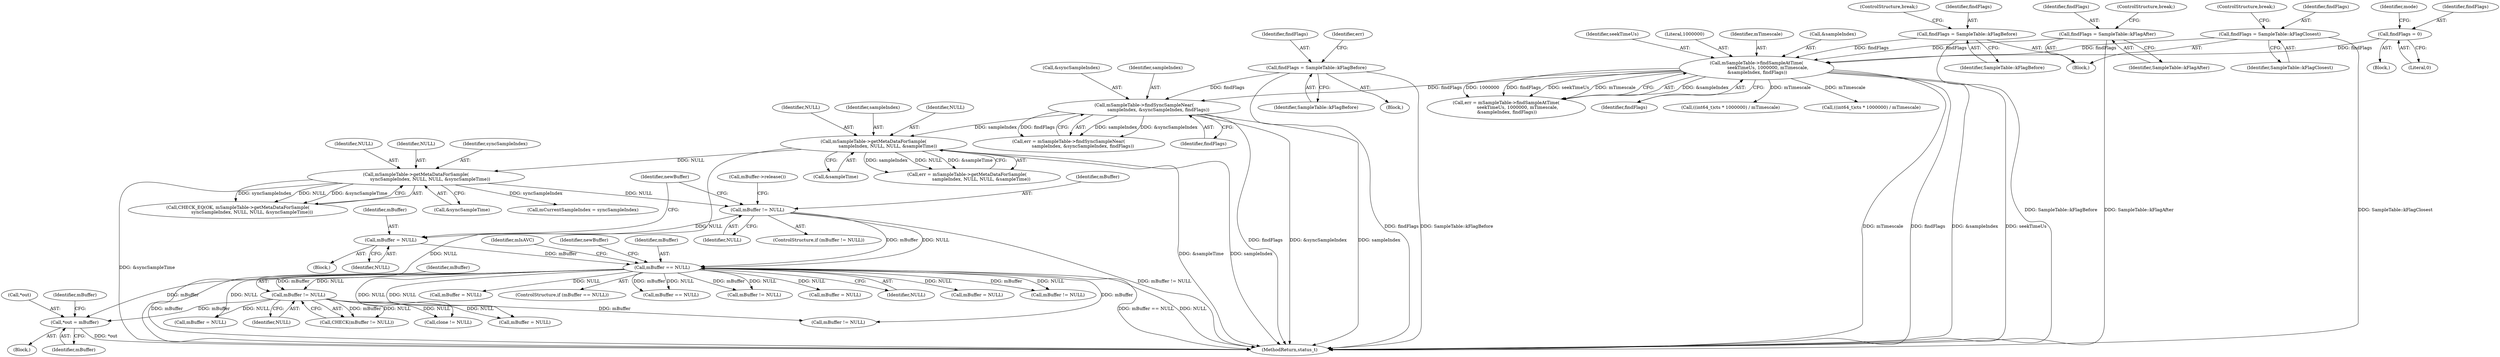 digraph "0_Android_7a282fb64fef25349e9d341f102d9cea3bf75baf@pointer" {
"1000403" [label="(Call,*out = mBuffer)"];
"1000355" [label="(Call,mBuffer != NULL)"];
"1000264" [label="(Call,mBuffer == NULL)"];
"1000251" [label="(Call,mBuffer = NULL)"];
"1000246" [label="(Call,mBuffer != NULL)"];
"1000236" [label="(Call,mSampleTable->getMetaDataForSample(\n                    syncSampleIndex, NULL, NULL, &syncSampleTime))"];
"1000204" [label="(Call,mSampleTable->getMetaDataForSample(\n                    sampleIndex, NULL, NULL, &sampleTime))"];
"1000191" [label="(Call,mSampleTable->findSyncSampleNear(\n                    sampleIndex, &syncSampleIndex, findFlags))"];
"1000180" [label="(Call,findFlags = SampleTable::kFlagBefore)"];
"1000168" [label="(Call,mSampleTable->findSampleAtTime(\n                seekTimeUs, 1000000, mTimescale,\n &sampleIndex, findFlags))"];
"1000144" [label="(Call,findFlags = SampleTable::kFlagBefore)"];
"1000149" [label="(Call,findFlags = SampleTable::kFlagAfter)"];
"1000155" [label="(Call,findFlags = SampleTable::kFlagClosest)"];
"1000137" [label="(Call,findFlags = 0)"];
"1000166" [label="(Call,err = mSampleTable->findSampleAtTime(\n                seekTimeUs, 1000000, mTimescale,\n &sampleIndex, findFlags))"];
"1000625" [label="(Call,mBuffer = NULL)"];
"1000248" [label="(Identifier,NULL)"];
"1000242" [label="(Call,mCurrentSampleIndex = syncSampleIndex)"];
"1000168" [label="(Call,mSampleTable->findSampleAtTime(\n                seekTimeUs, 1000000, mTimescale,\n &sampleIndex, findFlags))"];
"1000246" [label="(Call,mBuffer != NULL)"];
"1000263" [label="(ControlStructure,if (mBuffer == NULL))"];
"1000304" [label="(Call,mBuffer == NULL)"];
"1000356" [label="(Identifier,mBuffer)"];
"1000189" [label="(Call,err = mSampleTable->findSyncSampleNear(\n                    sampleIndex, &syncSampleIndex, findFlags))"];
"1000192" [label="(Identifier,sampleIndex)"];
"1000408" [label="(Identifier,mBuffer)"];
"1000135" [label="(Block,)"];
"1000169" [label="(Identifier,seekTimeUs)"];
"1000170" [label="(Literal,1000000)"];
"1000238" [label="(Identifier,NULL)"];
"1000407" [label="(Call,mBuffer = NULL)"];
"1000195" [label="(Identifier,findFlags)"];
"1000252" [label="(Identifier,mBuffer)"];
"1000180" [label="(Call,findFlags = SampleTable::kFlagBefore)"];
"1000141" [label="(Identifier,mode)"];
"1000234" [label="(Call,CHECK_EQ(OK, mSampleTable->getMetaDataForSample(\n                    syncSampleIndex, NULL, NULL, &syncSampleTime)))"];
"1000191" [label="(Call,mSampleTable->findSyncSampleNear(\n                    sampleIndex, &syncSampleIndex, findFlags))"];
"1000736" [label="(MethodReturn,status_t)"];
"1000146" [label="(Identifier,SampleTable::kFlagBefore)"];
"1000251" [label="(Call,mBuffer = NULL)"];
"1000208" [label="(Call,&sampleTime)"];
"1000249" [label="(Block,)"];
"1000237" [label="(Identifier,syncSampleIndex)"];
"1000261" [label="(Identifier,newBuffer)"];
"1000155" [label="(Call,findFlags = SampleTable::kFlagClosest)"];
"1000240" [label="(Call,&syncSampleTime)"];
"1000406" [label="(Identifier,mBuffer)"];
"1000171" [label="(Identifier,mTimescale)"];
"1000403" [label="(Call,*out = mBuffer)"];
"1000172" [label="(Call,&sampleIndex)"];
"1000158" [label="(ControlStructure,break;)"];
"1000553" [label="(Call,mBuffer != NULL)"];
"1000349" [label="(Call,mBuffer = NULL)"];
"1000207" [label="(Identifier,NULL)"];
"1000182" [label="(Identifier,SampleTable::kFlagBefore)"];
"1000264" [label="(Call,mBuffer == NULL)"];
"1000205" [label="(Identifier,sampleIndex)"];
"1000245" [label="(ControlStructure,if (mBuffer != NULL))"];
"1000157" [label="(Identifier,SampleTable::kFlagClosest)"];
"1000186" [label="(Identifier,err)"];
"1000402" [label="(Block,)"];
"1000156" [label="(Identifier,findFlags)"];
"1000149" [label="(Call,findFlags = SampleTable::kFlagAfter)"];
"1000206" [label="(Identifier,NULL)"];
"1000239" [label="(Identifier,NULL)"];
"1000354" [label="(Call,CHECK(mBuffer != NULL))"];
"1000142" [label="(Block,)"];
"1000137" [label="(Call,findFlags = 0)"];
"1000181" [label="(Identifier,findFlags)"];
"1000266" [label="(Identifier,NULL)"];
"1000467" [label="(Call,mBuffer != NULL)"];
"1000324" [label="(Identifier,mIsAVC)"];
"1000544" [label="(Call,mBuffer = NULL)"];
"1000150" [label="(Identifier,findFlags)"];
"1000151" [label="(Identifier,SampleTable::kFlagAfter)"];
"1000179" [label="(Block,)"];
"1000404" [label="(Call,*out)"];
"1000204" [label="(Call,mSampleTable->getMetaDataForSample(\n                    sampleIndex, NULL, NULL, &sampleTime))"];
"1000236" [label="(Call,mSampleTable->getMetaDataForSample(\n                    syncSampleIndex, NULL, NULL, &syncSampleTime))"];
"1000174" [label="(Identifier,findFlags)"];
"1000357" [label="(Identifier,NULL)"];
"1000355" [label="(Call,mBuffer != NULL)"];
"1000147" [label="(ControlStructure,break;)"];
"1000695" [label="(Call,((int64_t)cts * 1000000) / mTimescale)"];
"1000193" [label="(Call,&syncSampleIndex)"];
"1000145" [label="(Identifier,findFlags)"];
"1000144" [label="(Call,findFlags = SampleTable::kFlagBefore)"];
"1000458" [label="(Call,clone != NULL)"];
"1000448" [label="(Call,mBuffer = NULL)"];
"1000202" [label="(Call,err = mSampleTable->getMetaDataForSample(\n                    sampleIndex, NULL, NULL, &sampleTime))"];
"1000253" [label="(Identifier,NULL)"];
"1000686" [label="(Call,mBuffer != NULL)"];
"1000139" [label="(Literal,0)"];
"1000269" [label="(Identifier,newBuffer)"];
"1000250" [label="(Call,mBuffer->release())"];
"1000247" [label="(Identifier,mBuffer)"];
"1000152" [label="(ControlStructure,break;)"];
"1000265" [label="(Identifier,mBuffer)"];
"1000138" [label="(Identifier,findFlags)"];
"1000364" [label="(Call,((int64_t)cts * 1000000) / mTimescale)"];
"1000403" -> "1000402"  [label="AST: "];
"1000403" -> "1000406"  [label="CFG: "];
"1000404" -> "1000403"  [label="AST: "];
"1000406" -> "1000403"  [label="AST: "];
"1000408" -> "1000403"  [label="CFG: "];
"1000403" -> "1000736"  [label="DDG: *out"];
"1000355" -> "1000403"  [label="DDG: mBuffer"];
"1000264" -> "1000403"  [label="DDG: mBuffer"];
"1000355" -> "1000354"  [label="AST: "];
"1000355" -> "1000357"  [label="CFG: "];
"1000356" -> "1000355"  [label="AST: "];
"1000357" -> "1000355"  [label="AST: "];
"1000354" -> "1000355"  [label="CFG: "];
"1000355" -> "1000354"  [label="DDG: mBuffer"];
"1000355" -> "1000354"  [label="DDG: NULL"];
"1000264" -> "1000355"  [label="DDG: mBuffer"];
"1000264" -> "1000355"  [label="DDG: NULL"];
"1000355" -> "1000407"  [label="DDG: NULL"];
"1000355" -> "1000448"  [label="DDG: NULL"];
"1000355" -> "1000458"  [label="DDG: NULL"];
"1000355" -> "1000467"  [label="DDG: mBuffer"];
"1000264" -> "1000263"  [label="AST: "];
"1000264" -> "1000266"  [label="CFG: "];
"1000265" -> "1000264"  [label="AST: "];
"1000266" -> "1000264"  [label="AST: "];
"1000269" -> "1000264"  [label="CFG: "];
"1000324" -> "1000264"  [label="CFG: "];
"1000264" -> "1000736"  [label="DDG: mBuffer"];
"1000264" -> "1000736"  [label="DDG: mBuffer == NULL"];
"1000264" -> "1000736"  [label="DDG: NULL"];
"1000251" -> "1000264"  [label="DDG: mBuffer"];
"1000246" -> "1000264"  [label="DDG: mBuffer"];
"1000246" -> "1000264"  [label="DDG: NULL"];
"1000264" -> "1000304"  [label="DDG: mBuffer"];
"1000264" -> "1000304"  [label="DDG: NULL"];
"1000264" -> "1000349"  [label="DDG: NULL"];
"1000264" -> "1000407"  [label="DDG: NULL"];
"1000264" -> "1000448"  [label="DDG: NULL"];
"1000264" -> "1000458"  [label="DDG: NULL"];
"1000264" -> "1000467"  [label="DDG: mBuffer"];
"1000264" -> "1000544"  [label="DDG: NULL"];
"1000264" -> "1000553"  [label="DDG: mBuffer"];
"1000264" -> "1000553"  [label="DDG: NULL"];
"1000264" -> "1000625"  [label="DDG: NULL"];
"1000264" -> "1000686"  [label="DDG: mBuffer"];
"1000264" -> "1000686"  [label="DDG: NULL"];
"1000251" -> "1000249"  [label="AST: "];
"1000251" -> "1000253"  [label="CFG: "];
"1000252" -> "1000251"  [label="AST: "];
"1000253" -> "1000251"  [label="AST: "];
"1000261" -> "1000251"  [label="CFG: "];
"1000246" -> "1000251"  [label="DDG: NULL"];
"1000246" -> "1000245"  [label="AST: "];
"1000246" -> "1000248"  [label="CFG: "];
"1000247" -> "1000246"  [label="AST: "];
"1000248" -> "1000246"  [label="AST: "];
"1000250" -> "1000246"  [label="CFG: "];
"1000261" -> "1000246"  [label="CFG: "];
"1000246" -> "1000736"  [label="DDG: mBuffer != NULL"];
"1000236" -> "1000246"  [label="DDG: NULL"];
"1000236" -> "1000234"  [label="AST: "];
"1000236" -> "1000240"  [label="CFG: "];
"1000237" -> "1000236"  [label="AST: "];
"1000238" -> "1000236"  [label="AST: "];
"1000239" -> "1000236"  [label="AST: "];
"1000240" -> "1000236"  [label="AST: "];
"1000234" -> "1000236"  [label="CFG: "];
"1000236" -> "1000736"  [label="DDG: &syncSampleTime"];
"1000236" -> "1000234"  [label="DDG: syncSampleIndex"];
"1000236" -> "1000234"  [label="DDG: NULL"];
"1000236" -> "1000234"  [label="DDG: &syncSampleTime"];
"1000204" -> "1000236"  [label="DDG: NULL"];
"1000236" -> "1000242"  [label="DDG: syncSampleIndex"];
"1000204" -> "1000202"  [label="AST: "];
"1000204" -> "1000208"  [label="CFG: "];
"1000205" -> "1000204"  [label="AST: "];
"1000206" -> "1000204"  [label="AST: "];
"1000207" -> "1000204"  [label="AST: "];
"1000208" -> "1000204"  [label="AST: "];
"1000202" -> "1000204"  [label="CFG: "];
"1000204" -> "1000736"  [label="DDG: NULL"];
"1000204" -> "1000736"  [label="DDG: &sampleTime"];
"1000204" -> "1000736"  [label="DDG: sampleIndex"];
"1000204" -> "1000202"  [label="DDG: sampleIndex"];
"1000204" -> "1000202"  [label="DDG: NULL"];
"1000204" -> "1000202"  [label="DDG: &sampleTime"];
"1000191" -> "1000204"  [label="DDG: sampleIndex"];
"1000191" -> "1000189"  [label="AST: "];
"1000191" -> "1000195"  [label="CFG: "];
"1000192" -> "1000191"  [label="AST: "];
"1000193" -> "1000191"  [label="AST: "];
"1000195" -> "1000191"  [label="AST: "];
"1000189" -> "1000191"  [label="CFG: "];
"1000191" -> "1000736"  [label="DDG: findFlags"];
"1000191" -> "1000736"  [label="DDG: &syncSampleIndex"];
"1000191" -> "1000736"  [label="DDG: sampleIndex"];
"1000191" -> "1000189"  [label="DDG: sampleIndex"];
"1000191" -> "1000189"  [label="DDG: &syncSampleIndex"];
"1000191" -> "1000189"  [label="DDG: findFlags"];
"1000180" -> "1000191"  [label="DDG: findFlags"];
"1000168" -> "1000191"  [label="DDG: findFlags"];
"1000180" -> "1000179"  [label="AST: "];
"1000180" -> "1000182"  [label="CFG: "];
"1000181" -> "1000180"  [label="AST: "];
"1000182" -> "1000180"  [label="AST: "];
"1000186" -> "1000180"  [label="CFG: "];
"1000180" -> "1000736"  [label="DDG: SampleTable::kFlagBefore"];
"1000180" -> "1000736"  [label="DDG: findFlags"];
"1000168" -> "1000166"  [label="AST: "];
"1000168" -> "1000174"  [label="CFG: "];
"1000169" -> "1000168"  [label="AST: "];
"1000170" -> "1000168"  [label="AST: "];
"1000171" -> "1000168"  [label="AST: "];
"1000172" -> "1000168"  [label="AST: "];
"1000174" -> "1000168"  [label="AST: "];
"1000166" -> "1000168"  [label="CFG: "];
"1000168" -> "1000736"  [label="DDG: &sampleIndex"];
"1000168" -> "1000736"  [label="DDG: seekTimeUs"];
"1000168" -> "1000736"  [label="DDG: mTimescale"];
"1000168" -> "1000736"  [label="DDG: findFlags"];
"1000168" -> "1000166"  [label="DDG: &sampleIndex"];
"1000168" -> "1000166"  [label="DDG: 1000000"];
"1000168" -> "1000166"  [label="DDG: findFlags"];
"1000168" -> "1000166"  [label="DDG: seekTimeUs"];
"1000168" -> "1000166"  [label="DDG: mTimescale"];
"1000144" -> "1000168"  [label="DDG: findFlags"];
"1000149" -> "1000168"  [label="DDG: findFlags"];
"1000155" -> "1000168"  [label="DDG: findFlags"];
"1000137" -> "1000168"  [label="DDG: findFlags"];
"1000168" -> "1000364"  [label="DDG: mTimescale"];
"1000168" -> "1000695"  [label="DDG: mTimescale"];
"1000144" -> "1000142"  [label="AST: "];
"1000144" -> "1000146"  [label="CFG: "];
"1000145" -> "1000144"  [label="AST: "];
"1000146" -> "1000144"  [label="AST: "];
"1000147" -> "1000144"  [label="CFG: "];
"1000144" -> "1000736"  [label="DDG: SampleTable::kFlagBefore"];
"1000149" -> "1000142"  [label="AST: "];
"1000149" -> "1000151"  [label="CFG: "];
"1000150" -> "1000149"  [label="AST: "];
"1000151" -> "1000149"  [label="AST: "];
"1000152" -> "1000149"  [label="CFG: "];
"1000149" -> "1000736"  [label="DDG: SampleTable::kFlagAfter"];
"1000155" -> "1000142"  [label="AST: "];
"1000155" -> "1000157"  [label="CFG: "];
"1000156" -> "1000155"  [label="AST: "];
"1000157" -> "1000155"  [label="AST: "];
"1000158" -> "1000155"  [label="CFG: "];
"1000155" -> "1000736"  [label="DDG: SampleTable::kFlagClosest"];
"1000137" -> "1000135"  [label="AST: "];
"1000137" -> "1000139"  [label="CFG: "];
"1000138" -> "1000137"  [label="AST: "];
"1000139" -> "1000137"  [label="AST: "];
"1000141" -> "1000137"  [label="CFG: "];
}
